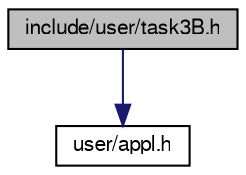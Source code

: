 digraph "include/user/task3B.h"
{
  bgcolor="transparent";
  edge [fontname="FreeSans",fontsize="10",labelfontname="FreeSans",labelfontsize="10"];
  node [fontname="FreeSans",fontsize="10",shape=record];
  Node1 [label="include/user/task3B.h",height=0.2,width=0.4,color="black", fillcolor="grey75", style="filled" fontcolor="black"];
  Node1 -> Node2 [color="midnightblue",fontsize="10",style="solid",fontname="FreeSans"];
  Node2 [label="user/appl.h",height=0.2,width=0.4,color="black",URL="$appl_8h.html",tooltip="Grundklasse für Anwendungen, für die einzelnen Aufgaben benötigt."];
}
